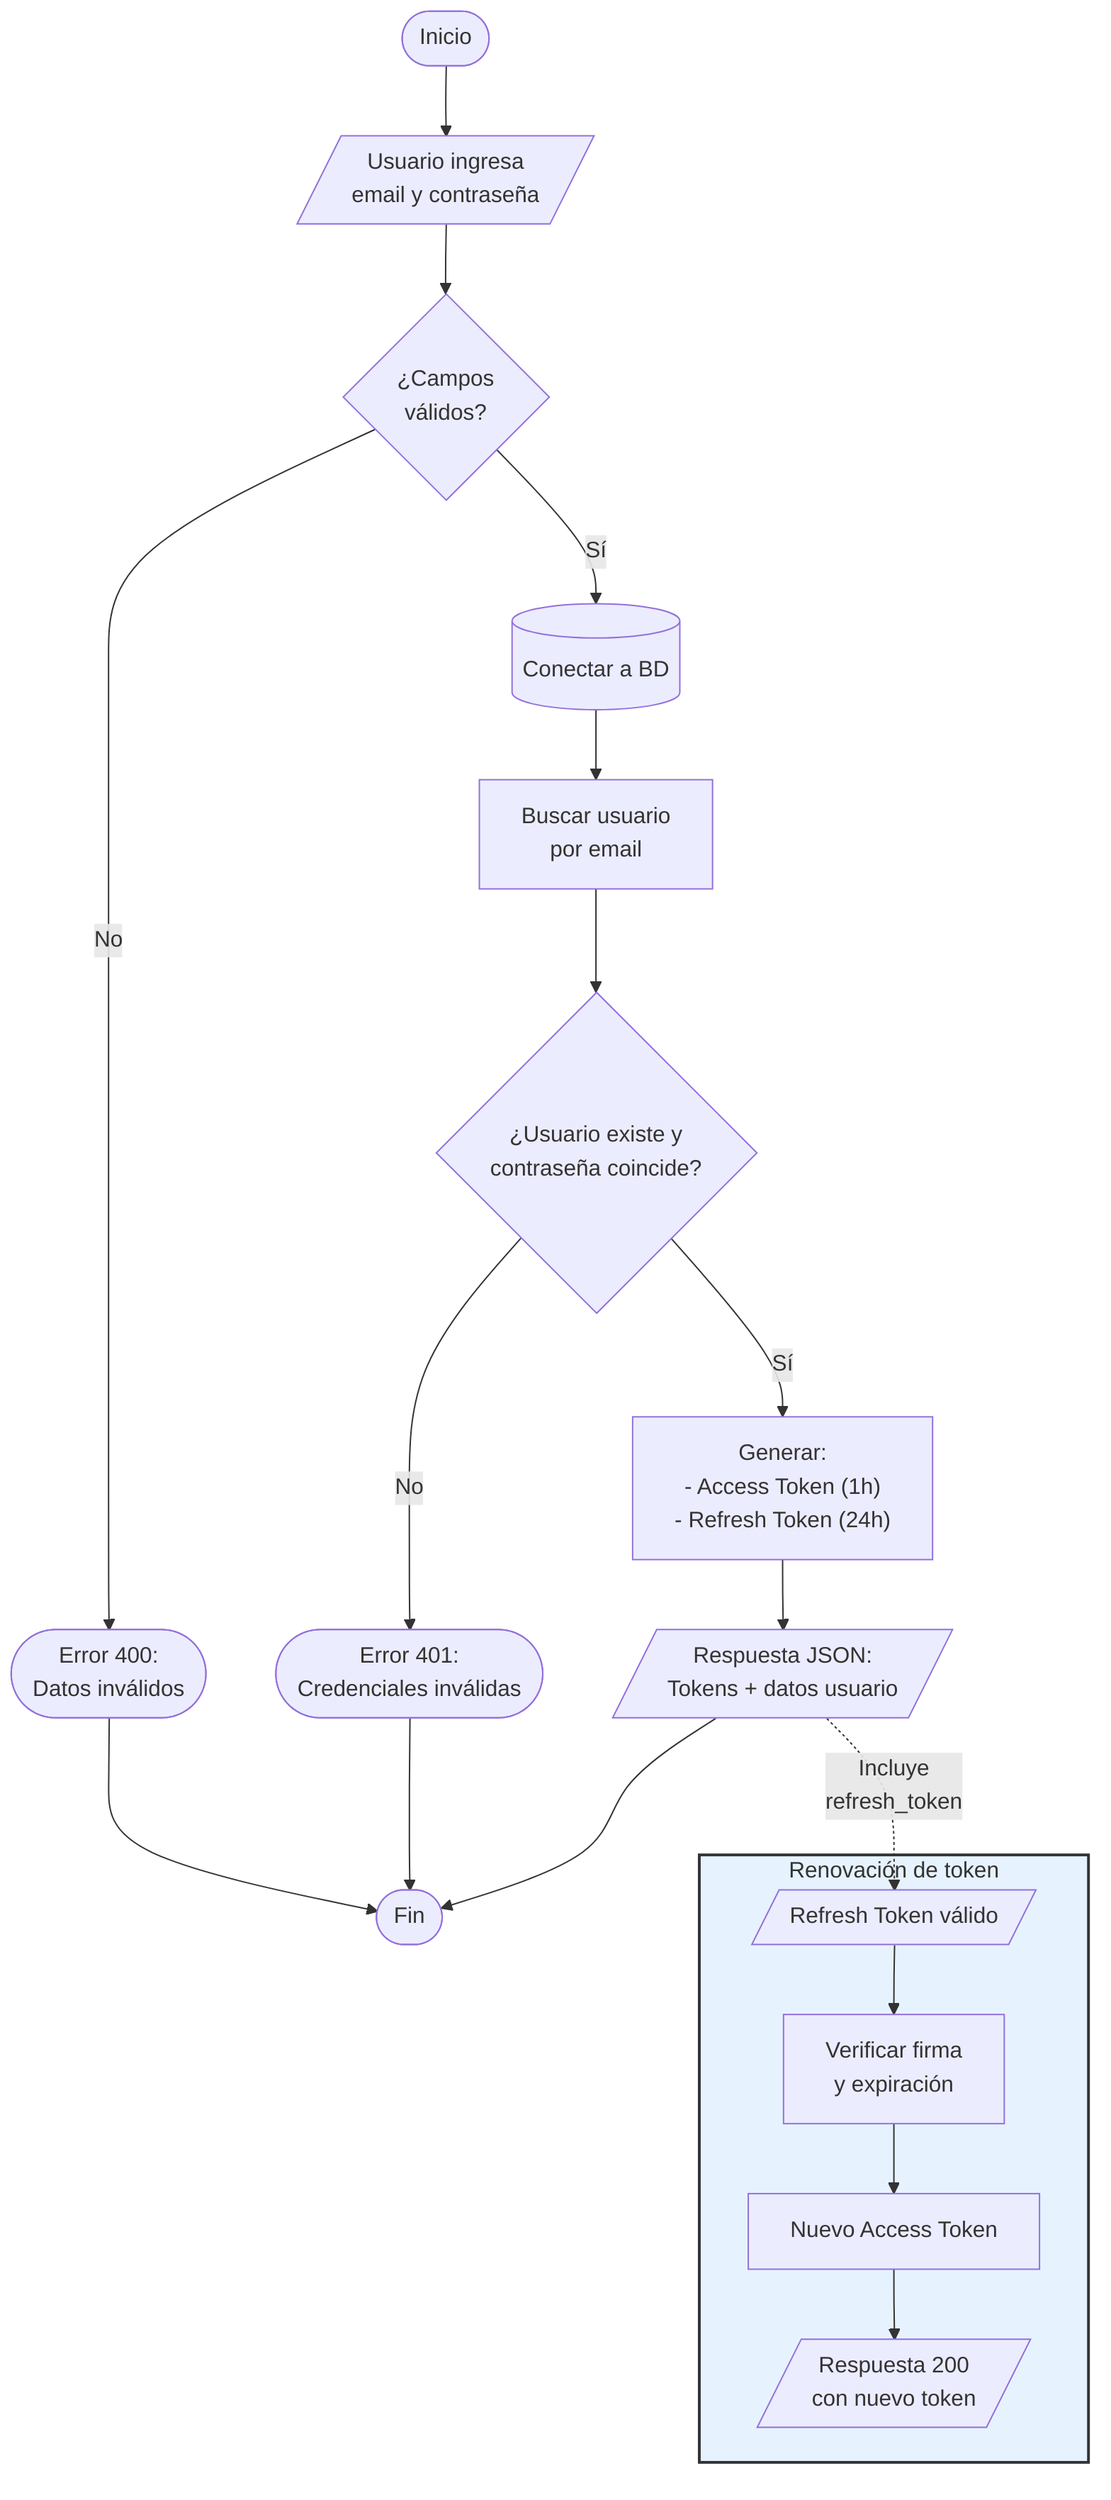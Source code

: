 flowchart TD
    %% Sección de autenticación inicial
    Start([Inicio]) --> Input[/"Usuario ingresa\nemail y contraseña"/]
    Input --> Validate{"¿Campos\nválidos?"}
    
    Validate -->|No| Error1([Error 400:\nDatos inválidos]) --> End([Fin])
    
    Validate -->|Sí| DB[(Conectar a BD)]
    DB --> Query["Buscar usuario\npor email"]
    
    Query --> Found{"¿Usuario existe y\ncontraseña coincide?"}
    Found -->|No| Error2([Error 401:\nCredenciales inválidas]) --> End
    Found -->|Sí| GenerateToken["Generar:\n- Access Token (1h)\n- Refresh Token (24h)"]
    
    %% Sección de generación de tokens
    GenerateToken --> Response[/"Respuesta JSON:\nTokens + datos usuario"/]
    Response --> End
    
    %% Sección de refresco (como subproceso)
    subgraph Refresh[Renovación de token]
    RTInput[/"Refresh Token válido"/] --> Verify["Verificar firma\ny expiración"]
    Verify --> NewToken["Nuevo Access Token"] --> RTResponse[/"Respuesta 200\ncon nuevo token"/]
    end
    
    %% Conexión entre flujos
    Response -.->|Incluye\nrefresh_token| RTInput
    style Refresh fill:#e6f3ff,stroke:#333,stroke-width:2px